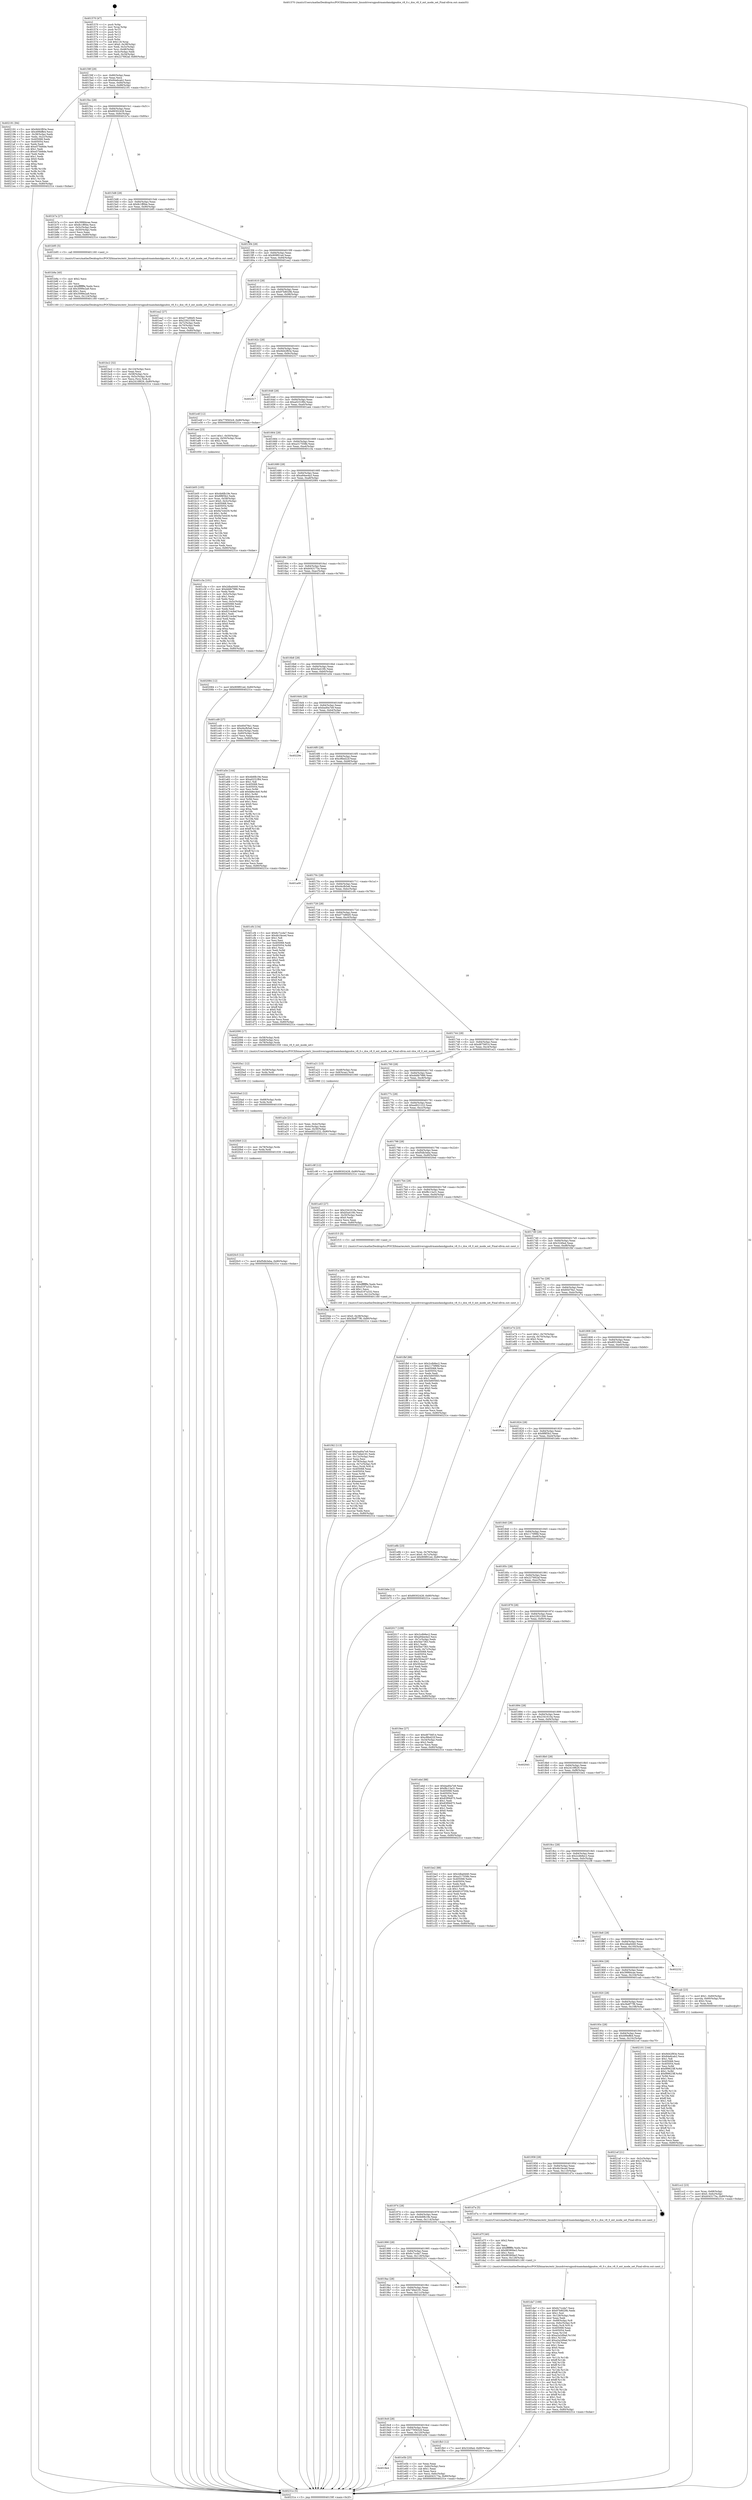 digraph "0x401570" {
  label = "0x401570 (/mnt/c/Users/mathe/Desktop/tcc/POCII/binaries/extr_linuxdriversgpudrmamdamdgpudce_v8_0.c_dce_v8_0_ext_mode_set_Final-ollvm.out::main(0))"
  labelloc = "t"
  node[shape=record]

  Entry [label="",width=0.3,height=0.3,shape=circle,fillcolor=black,style=filled]
  "0x40159f" [label="{
     0x40159f [29]\l
     | [instrs]\l
     &nbsp;&nbsp;0x40159f \<+3\>: mov -0x80(%rbp),%eax\l
     &nbsp;&nbsp;0x4015a2 \<+2\>: mov %eax,%ecx\l
     &nbsp;&nbsp;0x4015a4 \<+6\>: sub $0x84a6cab2,%ecx\l
     &nbsp;&nbsp;0x4015aa \<+6\>: mov %eax,-0x84(%rbp)\l
     &nbsp;&nbsp;0x4015b0 \<+6\>: mov %ecx,-0x88(%rbp)\l
     &nbsp;&nbsp;0x4015b6 \<+6\>: je 0000000000402191 \<main+0xc21\>\l
  }"]
  "0x402191" [label="{
     0x402191 [94]\l
     | [instrs]\l
     &nbsp;&nbsp;0x402191 \<+5\>: mov $0x9d42f83e,%eax\l
     &nbsp;&nbsp;0x402196 \<+5\>: mov $0x499effe4,%ecx\l
     &nbsp;&nbsp;0x40219b \<+3\>: mov -0x38(%rbp),%edx\l
     &nbsp;&nbsp;0x40219e \<+3\>: mov %edx,-0x2c(%rbp)\l
     &nbsp;&nbsp;0x4021a1 \<+7\>: mov 0x405068,%edx\l
     &nbsp;&nbsp;0x4021a8 \<+7\>: mov 0x405054,%esi\l
     &nbsp;&nbsp;0x4021af \<+2\>: mov %edx,%edi\l
     &nbsp;&nbsp;0x4021b1 \<+6\>: add $0xe57bb6de,%edi\l
     &nbsp;&nbsp;0x4021b7 \<+3\>: sub $0x1,%edi\l
     &nbsp;&nbsp;0x4021ba \<+6\>: sub $0xe57bb6de,%edi\l
     &nbsp;&nbsp;0x4021c0 \<+3\>: imul %edi,%edx\l
     &nbsp;&nbsp;0x4021c3 \<+3\>: and $0x1,%edx\l
     &nbsp;&nbsp;0x4021c6 \<+3\>: cmp $0x0,%edx\l
     &nbsp;&nbsp;0x4021c9 \<+4\>: sete %r8b\l
     &nbsp;&nbsp;0x4021cd \<+3\>: cmp $0xa,%esi\l
     &nbsp;&nbsp;0x4021d0 \<+4\>: setl %r9b\l
     &nbsp;&nbsp;0x4021d4 \<+3\>: mov %r8b,%r10b\l
     &nbsp;&nbsp;0x4021d7 \<+3\>: and %r9b,%r10b\l
     &nbsp;&nbsp;0x4021da \<+3\>: xor %r9b,%r8b\l
     &nbsp;&nbsp;0x4021dd \<+3\>: or %r8b,%r10b\l
     &nbsp;&nbsp;0x4021e0 \<+4\>: test $0x1,%r10b\l
     &nbsp;&nbsp;0x4021e4 \<+3\>: cmovne %ecx,%eax\l
     &nbsp;&nbsp;0x4021e7 \<+3\>: mov %eax,-0x80(%rbp)\l
     &nbsp;&nbsp;0x4021ea \<+5\>: jmp 000000000040231e \<main+0xdae\>\l
  }"]
  "0x4015bc" [label="{
     0x4015bc [28]\l
     | [instrs]\l
     &nbsp;&nbsp;0x4015bc \<+5\>: jmp 00000000004015c1 \<main+0x51\>\l
     &nbsp;&nbsp;0x4015c1 \<+6\>: mov -0x84(%rbp),%eax\l
     &nbsp;&nbsp;0x4015c7 \<+5\>: sub $0x89302428,%eax\l
     &nbsp;&nbsp;0x4015cc \<+6\>: mov %eax,-0x8c(%rbp)\l
     &nbsp;&nbsp;0x4015d2 \<+6\>: je 0000000000401b7a \<main+0x60a\>\l
  }"]
  Exit [label="",width=0.3,height=0.3,shape=circle,fillcolor=black,style=filled,peripheries=2]
  "0x401b7a" [label="{
     0x401b7a [27]\l
     | [instrs]\l
     &nbsp;&nbsp;0x401b7a \<+5\>: mov $0x39984cae,%eax\l
     &nbsp;&nbsp;0x401b7f \<+5\>: mov $0x8c1ff0be,%ecx\l
     &nbsp;&nbsp;0x401b84 \<+3\>: mov -0x5c(%rbp),%edx\l
     &nbsp;&nbsp;0x401b87 \<+3\>: cmp -0x50(%rbp),%edx\l
     &nbsp;&nbsp;0x401b8a \<+3\>: cmovl %ecx,%eax\l
     &nbsp;&nbsp;0x401b8d \<+3\>: mov %eax,-0x80(%rbp)\l
     &nbsp;&nbsp;0x401b90 \<+5\>: jmp 000000000040231e \<main+0xdae\>\l
  }"]
  "0x4015d8" [label="{
     0x4015d8 [28]\l
     | [instrs]\l
     &nbsp;&nbsp;0x4015d8 \<+5\>: jmp 00000000004015dd \<main+0x6d\>\l
     &nbsp;&nbsp;0x4015dd \<+6\>: mov -0x84(%rbp),%eax\l
     &nbsp;&nbsp;0x4015e3 \<+5\>: sub $0x8c1ff0be,%eax\l
     &nbsp;&nbsp;0x4015e8 \<+6\>: mov %eax,-0x90(%rbp)\l
     &nbsp;&nbsp;0x4015ee \<+6\>: je 0000000000401b95 \<main+0x625\>\l
  }"]
  "0x4020c5" [label="{
     0x4020c5 [12]\l
     | [instrs]\l
     &nbsp;&nbsp;0x4020c5 \<+7\>: movl $0xf5db3eba,-0x80(%rbp)\l
     &nbsp;&nbsp;0x4020cc \<+5\>: jmp 000000000040231e \<main+0xdae\>\l
  }"]
  "0x401b95" [label="{
     0x401b95 [5]\l
     | [instrs]\l
     &nbsp;&nbsp;0x401b95 \<+5\>: call 0000000000401160 \<next_i\>\l
     | [calls]\l
     &nbsp;&nbsp;0x401160 \{1\} (/mnt/c/Users/mathe/Desktop/tcc/POCII/binaries/extr_linuxdriversgpudrmamdamdgpudce_v8_0.c_dce_v8_0_ext_mode_set_Final-ollvm.out::next_i)\l
  }"]
  "0x4015f4" [label="{
     0x4015f4 [28]\l
     | [instrs]\l
     &nbsp;&nbsp;0x4015f4 \<+5\>: jmp 00000000004015f9 \<main+0x89\>\l
     &nbsp;&nbsp;0x4015f9 \<+6\>: mov -0x84(%rbp),%eax\l
     &nbsp;&nbsp;0x4015ff \<+5\>: sub $0x909f01ed,%eax\l
     &nbsp;&nbsp;0x401604 \<+6\>: mov %eax,-0x94(%rbp)\l
     &nbsp;&nbsp;0x40160a \<+6\>: je 0000000000401ea2 \<main+0x932\>\l
  }"]
  "0x4020b9" [label="{
     0x4020b9 [12]\l
     | [instrs]\l
     &nbsp;&nbsp;0x4020b9 \<+4\>: mov -0x78(%rbp),%rdx\l
     &nbsp;&nbsp;0x4020bd \<+3\>: mov %rdx,%rdi\l
     &nbsp;&nbsp;0x4020c0 \<+5\>: call 0000000000401030 \<free@plt\>\l
     | [calls]\l
     &nbsp;&nbsp;0x401030 \{1\} (unknown)\l
  }"]
  "0x401ea2" [label="{
     0x401ea2 [27]\l
     | [instrs]\l
     &nbsp;&nbsp;0x401ea2 \<+5\>: mov $0xd77e86d5,%eax\l
     &nbsp;&nbsp;0x401ea7 \<+5\>: mov $0x22921506,%ecx\l
     &nbsp;&nbsp;0x401eac \<+3\>: mov -0x7c(%rbp),%edx\l
     &nbsp;&nbsp;0x401eaf \<+3\>: cmp -0x70(%rbp),%edx\l
     &nbsp;&nbsp;0x401eb2 \<+3\>: cmovl %ecx,%eax\l
     &nbsp;&nbsp;0x401eb5 \<+3\>: mov %eax,-0x80(%rbp)\l
     &nbsp;&nbsp;0x401eb8 \<+5\>: jmp 000000000040231e \<main+0xdae\>\l
  }"]
  "0x401610" [label="{
     0x401610 [28]\l
     | [instrs]\l
     &nbsp;&nbsp;0x401610 \<+5\>: jmp 0000000000401615 \<main+0xa5\>\l
     &nbsp;&nbsp;0x401615 \<+6\>: mov -0x84(%rbp),%eax\l
     &nbsp;&nbsp;0x40161b \<+5\>: sub $0x97b8029b,%eax\l
     &nbsp;&nbsp;0x401620 \<+6\>: mov %eax,-0x98(%rbp)\l
     &nbsp;&nbsp;0x401626 \<+6\>: je 0000000000401e4f \<main+0x8df\>\l
  }"]
  "0x4020ad" [label="{
     0x4020ad [12]\l
     | [instrs]\l
     &nbsp;&nbsp;0x4020ad \<+4\>: mov -0x68(%rbp),%rdx\l
     &nbsp;&nbsp;0x4020b1 \<+3\>: mov %rdx,%rdi\l
     &nbsp;&nbsp;0x4020b4 \<+5\>: call 0000000000401030 \<free@plt\>\l
     | [calls]\l
     &nbsp;&nbsp;0x401030 \{1\} (unknown)\l
  }"]
  "0x401e4f" [label="{
     0x401e4f [12]\l
     | [instrs]\l
     &nbsp;&nbsp;0x401e4f \<+7\>: movl $0x779563c9,-0x80(%rbp)\l
     &nbsp;&nbsp;0x401e56 \<+5\>: jmp 000000000040231e \<main+0xdae\>\l
  }"]
  "0x40162c" [label="{
     0x40162c [28]\l
     | [instrs]\l
     &nbsp;&nbsp;0x40162c \<+5\>: jmp 0000000000401631 \<main+0xc1\>\l
     &nbsp;&nbsp;0x401631 \<+6\>: mov -0x84(%rbp),%eax\l
     &nbsp;&nbsp;0x401637 \<+5\>: sub $0x9d42f83e,%eax\l
     &nbsp;&nbsp;0x40163c \<+6\>: mov %eax,-0x9c(%rbp)\l
     &nbsp;&nbsp;0x401642 \<+6\>: je 0000000000402317 \<main+0xda7\>\l
  }"]
  "0x4020a1" [label="{
     0x4020a1 [12]\l
     | [instrs]\l
     &nbsp;&nbsp;0x4020a1 \<+4\>: mov -0x58(%rbp),%rdx\l
     &nbsp;&nbsp;0x4020a5 \<+3\>: mov %rdx,%rdi\l
     &nbsp;&nbsp;0x4020a8 \<+5\>: call 0000000000401030 \<free@plt\>\l
     | [calls]\l
     &nbsp;&nbsp;0x401030 \{1\} (unknown)\l
  }"]
  "0x402317" [label="{
     0x402317\l
  }", style=dashed]
  "0x401648" [label="{
     0x401648 [28]\l
     | [instrs]\l
     &nbsp;&nbsp;0x401648 \<+5\>: jmp 000000000040164d \<main+0xdd\>\l
     &nbsp;&nbsp;0x40164d \<+6\>: mov -0x84(%rbp),%eax\l
     &nbsp;&nbsp;0x401653 \<+5\>: sub $0xa0231f84,%eax\l
     &nbsp;&nbsp;0x401658 \<+6\>: mov %eax,-0xa0(%rbp)\l
     &nbsp;&nbsp;0x40165e \<+6\>: je 0000000000401aee \<main+0x57e\>\l
  }"]
  "0x401f42" [label="{
     0x401f42 [113]\l
     | [instrs]\l
     &nbsp;&nbsp;0x401f42 \<+5\>: mov $0xbad0a7e9,%ecx\l
     &nbsp;&nbsp;0x401f47 \<+5\>: mov $0x74fed191,%edx\l
     &nbsp;&nbsp;0x401f4c \<+6\>: mov -0x12c(%rbp),%esi\l
     &nbsp;&nbsp;0x401f52 \<+3\>: imul %eax,%esi\l
     &nbsp;&nbsp;0x401f55 \<+4\>: mov -0x78(%rbp),%rdi\l
     &nbsp;&nbsp;0x401f59 \<+4\>: movslq -0x7c(%rbp),%r8\l
     &nbsp;&nbsp;0x401f5d \<+4\>: mov %esi,(%rdi,%r8,4)\l
     &nbsp;&nbsp;0x401f61 \<+7\>: mov 0x405068,%eax\l
     &nbsp;&nbsp;0x401f68 \<+7\>: mov 0x405054,%esi\l
     &nbsp;&nbsp;0x401f6f \<+3\>: mov %eax,%r9d\l
     &nbsp;&nbsp;0x401f72 \<+7\>: add $0xeeeec037,%r9d\l
     &nbsp;&nbsp;0x401f79 \<+4\>: sub $0x1,%r9d\l
     &nbsp;&nbsp;0x401f7d \<+7\>: sub $0xeeeec037,%r9d\l
     &nbsp;&nbsp;0x401f84 \<+4\>: imul %r9d,%eax\l
     &nbsp;&nbsp;0x401f88 \<+3\>: and $0x1,%eax\l
     &nbsp;&nbsp;0x401f8b \<+3\>: cmp $0x0,%eax\l
     &nbsp;&nbsp;0x401f8e \<+4\>: sete %r10b\l
     &nbsp;&nbsp;0x401f92 \<+3\>: cmp $0xa,%esi\l
     &nbsp;&nbsp;0x401f95 \<+4\>: setl %r11b\l
     &nbsp;&nbsp;0x401f99 \<+3\>: mov %r10b,%bl\l
     &nbsp;&nbsp;0x401f9c \<+3\>: and %r11b,%bl\l
     &nbsp;&nbsp;0x401f9f \<+3\>: xor %r11b,%r10b\l
     &nbsp;&nbsp;0x401fa2 \<+3\>: or %r10b,%bl\l
     &nbsp;&nbsp;0x401fa5 \<+3\>: test $0x1,%bl\l
     &nbsp;&nbsp;0x401fa8 \<+3\>: cmovne %edx,%ecx\l
     &nbsp;&nbsp;0x401fab \<+3\>: mov %ecx,-0x80(%rbp)\l
     &nbsp;&nbsp;0x401fae \<+5\>: jmp 000000000040231e \<main+0xdae\>\l
  }"]
  "0x401aee" [label="{
     0x401aee [23]\l
     | [instrs]\l
     &nbsp;&nbsp;0x401aee \<+7\>: movl $0x1,-0x50(%rbp)\l
     &nbsp;&nbsp;0x401af5 \<+4\>: movslq -0x50(%rbp),%rax\l
     &nbsp;&nbsp;0x401af9 \<+4\>: shl $0x2,%rax\l
     &nbsp;&nbsp;0x401afd \<+3\>: mov %rax,%rdi\l
     &nbsp;&nbsp;0x401b00 \<+5\>: call 0000000000401050 \<malloc@plt\>\l
     | [calls]\l
     &nbsp;&nbsp;0x401050 \{1\} (unknown)\l
  }"]
  "0x401664" [label="{
     0x401664 [28]\l
     | [instrs]\l
     &nbsp;&nbsp;0x401664 \<+5\>: jmp 0000000000401669 \<main+0xf9\>\l
     &nbsp;&nbsp;0x401669 \<+6\>: mov -0x84(%rbp),%eax\l
     &nbsp;&nbsp;0x40166f \<+5\>: sub $0xa317558b,%eax\l
     &nbsp;&nbsp;0x401674 \<+6\>: mov %eax,-0xa4(%rbp)\l
     &nbsp;&nbsp;0x40167a \<+6\>: je 0000000000401c3a \<main+0x6ca\>\l
  }"]
  "0x401f1a" [label="{
     0x401f1a [40]\l
     | [instrs]\l
     &nbsp;&nbsp;0x401f1a \<+5\>: mov $0x2,%ecx\l
     &nbsp;&nbsp;0x401f1f \<+1\>: cltd\l
     &nbsp;&nbsp;0x401f20 \<+2\>: idiv %ecx\l
     &nbsp;&nbsp;0x401f22 \<+6\>: imul $0xfffffffe,%edx,%ecx\l
     &nbsp;&nbsp;0x401f28 \<+6\>: sub $0xd197a332,%ecx\l
     &nbsp;&nbsp;0x401f2e \<+3\>: add $0x1,%ecx\l
     &nbsp;&nbsp;0x401f31 \<+6\>: add $0xd197a332,%ecx\l
     &nbsp;&nbsp;0x401f37 \<+6\>: mov %ecx,-0x12c(%rbp)\l
     &nbsp;&nbsp;0x401f3d \<+5\>: call 0000000000401160 \<next_i\>\l
     | [calls]\l
     &nbsp;&nbsp;0x401160 \{1\} (/mnt/c/Users/mathe/Desktop/tcc/POCII/binaries/extr_linuxdriversgpudrmamdamdgpudce_v8_0.c_dce_v8_0_ext_mode_set_Final-ollvm.out::next_i)\l
  }"]
  "0x401c3a" [label="{
     0x401c3a [101]\l
     | [instrs]\l
     &nbsp;&nbsp;0x401c3a \<+5\>: mov $0x2dba0d40,%eax\l
     &nbsp;&nbsp;0x401c3f \<+5\>: mov $0xdddb7986,%ecx\l
     &nbsp;&nbsp;0x401c44 \<+2\>: xor %edx,%edx\l
     &nbsp;&nbsp;0x401c46 \<+3\>: mov -0x5c(%rbp),%esi\l
     &nbsp;&nbsp;0x401c49 \<+3\>: sub $0x1,%edx\l
     &nbsp;&nbsp;0x401c4c \<+2\>: sub %edx,%esi\l
     &nbsp;&nbsp;0x401c4e \<+3\>: mov %esi,-0x5c(%rbp)\l
     &nbsp;&nbsp;0x401c51 \<+7\>: mov 0x405068,%edx\l
     &nbsp;&nbsp;0x401c58 \<+7\>: mov 0x405054,%esi\l
     &nbsp;&nbsp;0x401c5f \<+2\>: mov %edx,%edi\l
     &nbsp;&nbsp;0x401c61 \<+6\>: sub $0x8214c6ef,%edi\l
     &nbsp;&nbsp;0x401c67 \<+3\>: sub $0x1,%edi\l
     &nbsp;&nbsp;0x401c6a \<+6\>: add $0x8214c6ef,%edi\l
     &nbsp;&nbsp;0x401c70 \<+3\>: imul %edi,%edx\l
     &nbsp;&nbsp;0x401c73 \<+3\>: and $0x1,%edx\l
     &nbsp;&nbsp;0x401c76 \<+3\>: cmp $0x0,%edx\l
     &nbsp;&nbsp;0x401c79 \<+4\>: sete %r8b\l
     &nbsp;&nbsp;0x401c7d \<+3\>: cmp $0xa,%esi\l
     &nbsp;&nbsp;0x401c80 \<+4\>: setl %r9b\l
     &nbsp;&nbsp;0x401c84 \<+3\>: mov %r8b,%r10b\l
     &nbsp;&nbsp;0x401c87 \<+3\>: and %r9b,%r10b\l
     &nbsp;&nbsp;0x401c8a \<+3\>: xor %r9b,%r8b\l
     &nbsp;&nbsp;0x401c8d \<+3\>: or %r8b,%r10b\l
     &nbsp;&nbsp;0x401c90 \<+4\>: test $0x1,%r10b\l
     &nbsp;&nbsp;0x401c94 \<+3\>: cmovne %ecx,%eax\l
     &nbsp;&nbsp;0x401c97 \<+3\>: mov %eax,-0x80(%rbp)\l
     &nbsp;&nbsp;0x401c9a \<+5\>: jmp 000000000040231e \<main+0xdae\>\l
  }"]
  "0x401680" [label="{
     0x401680 [28]\l
     | [instrs]\l
     &nbsp;&nbsp;0x401680 \<+5\>: jmp 0000000000401685 \<main+0x115\>\l
     &nbsp;&nbsp;0x401685 \<+6\>: mov -0x84(%rbp),%eax\l
     &nbsp;&nbsp;0x40168b \<+5\>: sub $0xa94ee4a3,%eax\l
     &nbsp;&nbsp;0x401690 \<+6\>: mov %eax,-0xa8(%rbp)\l
     &nbsp;&nbsp;0x401696 \<+6\>: je 0000000000402084 \<main+0xb14\>\l
  }"]
  "0x401e8b" [label="{
     0x401e8b [23]\l
     | [instrs]\l
     &nbsp;&nbsp;0x401e8b \<+4\>: mov %rax,-0x78(%rbp)\l
     &nbsp;&nbsp;0x401e8f \<+7\>: movl $0x0,-0x7c(%rbp)\l
     &nbsp;&nbsp;0x401e96 \<+7\>: movl $0x909f01ed,-0x80(%rbp)\l
     &nbsp;&nbsp;0x401e9d \<+5\>: jmp 000000000040231e \<main+0xdae\>\l
  }"]
  "0x402084" [label="{
     0x402084 [12]\l
     | [instrs]\l
     &nbsp;&nbsp;0x402084 \<+7\>: movl $0x909f01ed,-0x80(%rbp)\l
     &nbsp;&nbsp;0x40208b \<+5\>: jmp 000000000040231e \<main+0xdae\>\l
  }"]
  "0x40169c" [label="{
     0x40169c [28]\l
     | [instrs]\l
     &nbsp;&nbsp;0x40169c \<+5\>: jmp 00000000004016a1 \<main+0x131\>\l
     &nbsp;&nbsp;0x4016a1 \<+6\>: mov -0x84(%rbp),%eax\l
     &nbsp;&nbsp;0x4016a7 \<+5\>: sub $0xb043173a,%eax\l
     &nbsp;&nbsp;0x4016ac \<+6\>: mov %eax,-0xac(%rbp)\l
     &nbsp;&nbsp;0x4016b2 \<+6\>: je 0000000000401cd9 \<main+0x769\>\l
  }"]
  "0x4019e4" [label="{
     0x4019e4\l
  }", style=dashed]
  "0x401cd9" [label="{
     0x401cd9 [27]\l
     | [instrs]\l
     &nbsp;&nbsp;0x401cd9 \<+5\>: mov $0x60d79a1,%eax\l
     &nbsp;&nbsp;0x401cde \<+5\>: mov $0xd4cfb5a6,%ecx\l
     &nbsp;&nbsp;0x401ce3 \<+3\>: mov -0x6c(%rbp),%edx\l
     &nbsp;&nbsp;0x401ce6 \<+3\>: cmp -0x60(%rbp),%edx\l
     &nbsp;&nbsp;0x401ce9 \<+3\>: cmovl %ecx,%eax\l
     &nbsp;&nbsp;0x401cec \<+3\>: mov %eax,-0x80(%rbp)\l
     &nbsp;&nbsp;0x401cef \<+5\>: jmp 000000000040231e \<main+0xdae\>\l
  }"]
  "0x4016b8" [label="{
     0x4016b8 [28]\l
     | [instrs]\l
     &nbsp;&nbsp;0x4016b8 \<+5\>: jmp 00000000004016bd \<main+0x14d\>\l
     &nbsp;&nbsp;0x4016bd \<+6\>: mov -0x84(%rbp),%eax\l
     &nbsp;&nbsp;0x4016c3 \<+5\>: sub $0xb5a410fc,%eax\l
     &nbsp;&nbsp;0x4016c8 \<+6\>: mov %eax,-0xb0(%rbp)\l
     &nbsp;&nbsp;0x4016ce \<+6\>: je 0000000000401a5e \<main+0x4ee\>\l
  }"]
  "0x401e5b" [label="{
     0x401e5b [25]\l
     | [instrs]\l
     &nbsp;&nbsp;0x401e5b \<+2\>: xor %eax,%eax\l
     &nbsp;&nbsp;0x401e5d \<+3\>: mov -0x6c(%rbp),%ecx\l
     &nbsp;&nbsp;0x401e60 \<+3\>: sub $0x1,%eax\l
     &nbsp;&nbsp;0x401e63 \<+2\>: sub %eax,%ecx\l
     &nbsp;&nbsp;0x401e65 \<+3\>: mov %ecx,-0x6c(%rbp)\l
     &nbsp;&nbsp;0x401e68 \<+7\>: movl $0xb043173a,-0x80(%rbp)\l
     &nbsp;&nbsp;0x401e6f \<+5\>: jmp 000000000040231e \<main+0xdae\>\l
  }"]
  "0x401a5e" [label="{
     0x401a5e [144]\l
     | [instrs]\l
     &nbsp;&nbsp;0x401a5e \<+5\>: mov $0x4b6fb19e,%eax\l
     &nbsp;&nbsp;0x401a63 \<+5\>: mov $0xa0231f84,%ecx\l
     &nbsp;&nbsp;0x401a68 \<+2\>: mov $0x1,%dl\l
     &nbsp;&nbsp;0x401a6a \<+7\>: mov 0x405068,%esi\l
     &nbsp;&nbsp;0x401a71 \<+7\>: mov 0x405054,%edi\l
     &nbsp;&nbsp;0x401a78 \<+3\>: mov %esi,%r8d\l
     &nbsp;&nbsp;0x401a7b \<+7\>: add $0xfa8ec4e0,%r8d\l
     &nbsp;&nbsp;0x401a82 \<+4\>: sub $0x1,%r8d\l
     &nbsp;&nbsp;0x401a86 \<+7\>: sub $0xfa8ec4e0,%r8d\l
     &nbsp;&nbsp;0x401a8d \<+4\>: imul %r8d,%esi\l
     &nbsp;&nbsp;0x401a91 \<+3\>: and $0x1,%esi\l
     &nbsp;&nbsp;0x401a94 \<+3\>: cmp $0x0,%esi\l
     &nbsp;&nbsp;0x401a97 \<+4\>: sete %r9b\l
     &nbsp;&nbsp;0x401a9b \<+3\>: cmp $0xa,%edi\l
     &nbsp;&nbsp;0x401a9e \<+4\>: setl %r10b\l
     &nbsp;&nbsp;0x401aa2 \<+3\>: mov %r9b,%r11b\l
     &nbsp;&nbsp;0x401aa5 \<+4\>: xor $0xff,%r11b\l
     &nbsp;&nbsp;0x401aa9 \<+3\>: mov %r10b,%bl\l
     &nbsp;&nbsp;0x401aac \<+3\>: xor $0xff,%bl\l
     &nbsp;&nbsp;0x401aaf \<+3\>: xor $0x1,%dl\l
     &nbsp;&nbsp;0x401ab2 \<+3\>: mov %r11b,%r14b\l
     &nbsp;&nbsp;0x401ab5 \<+4\>: and $0xff,%r14b\l
     &nbsp;&nbsp;0x401ab9 \<+3\>: and %dl,%r9b\l
     &nbsp;&nbsp;0x401abc \<+3\>: mov %bl,%r15b\l
     &nbsp;&nbsp;0x401abf \<+4\>: and $0xff,%r15b\l
     &nbsp;&nbsp;0x401ac3 \<+3\>: and %dl,%r10b\l
     &nbsp;&nbsp;0x401ac6 \<+3\>: or %r9b,%r14b\l
     &nbsp;&nbsp;0x401ac9 \<+3\>: or %r10b,%r15b\l
     &nbsp;&nbsp;0x401acc \<+3\>: xor %r15b,%r14b\l
     &nbsp;&nbsp;0x401acf \<+3\>: or %bl,%r11b\l
     &nbsp;&nbsp;0x401ad2 \<+4\>: xor $0xff,%r11b\l
     &nbsp;&nbsp;0x401ad6 \<+3\>: or $0x1,%dl\l
     &nbsp;&nbsp;0x401ad9 \<+3\>: and %dl,%r11b\l
     &nbsp;&nbsp;0x401adc \<+3\>: or %r11b,%r14b\l
     &nbsp;&nbsp;0x401adf \<+4\>: test $0x1,%r14b\l
     &nbsp;&nbsp;0x401ae3 \<+3\>: cmovne %ecx,%eax\l
     &nbsp;&nbsp;0x401ae6 \<+3\>: mov %eax,-0x80(%rbp)\l
     &nbsp;&nbsp;0x401ae9 \<+5\>: jmp 000000000040231e \<main+0xdae\>\l
  }"]
  "0x4016d4" [label="{
     0x4016d4 [28]\l
     | [instrs]\l
     &nbsp;&nbsp;0x4016d4 \<+5\>: jmp 00000000004016d9 \<main+0x169\>\l
     &nbsp;&nbsp;0x4016d9 \<+6\>: mov -0x84(%rbp),%eax\l
     &nbsp;&nbsp;0x4016df \<+5\>: sub $0xbad0a7e9,%eax\l
     &nbsp;&nbsp;0x4016e4 \<+6\>: mov %eax,-0xb4(%rbp)\l
     &nbsp;&nbsp;0x4016ea \<+6\>: je 000000000040229e \<main+0xd2e\>\l
  }"]
  "0x4019c8" [label="{
     0x4019c8 [28]\l
     | [instrs]\l
     &nbsp;&nbsp;0x4019c8 \<+5\>: jmp 00000000004019cd \<main+0x45d\>\l
     &nbsp;&nbsp;0x4019cd \<+6\>: mov -0x84(%rbp),%eax\l
     &nbsp;&nbsp;0x4019d3 \<+5\>: sub $0x779563c9,%eax\l
     &nbsp;&nbsp;0x4019d8 \<+6\>: mov %eax,-0x120(%rbp)\l
     &nbsp;&nbsp;0x4019de \<+6\>: je 0000000000401e5b \<main+0x8eb\>\l
  }"]
  "0x40229e" [label="{
     0x40229e\l
  }", style=dashed]
  "0x4016f0" [label="{
     0x4016f0 [28]\l
     | [instrs]\l
     &nbsp;&nbsp;0x4016f0 \<+5\>: jmp 00000000004016f5 \<main+0x185\>\l
     &nbsp;&nbsp;0x4016f5 \<+6\>: mov -0x84(%rbp),%eax\l
     &nbsp;&nbsp;0x4016fb \<+5\>: sub $0xcf6bd22f,%eax\l
     &nbsp;&nbsp;0x401700 \<+6\>: mov %eax,-0xb8(%rbp)\l
     &nbsp;&nbsp;0x401706 \<+6\>: je 0000000000401a09 \<main+0x499\>\l
  }"]
  "0x401fb3" [label="{
     0x401fb3 [12]\l
     | [instrs]\l
     &nbsp;&nbsp;0x401fb3 \<+7\>: movl $0x3249a4,-0x80(%rbp)\l
     &nbsp;&nbsp;0x401fba \<+5\>: jmp 000000000040231e \<main+0xdae\>\l
  }"]
  "0x401a09" [label="{
     0x401a09\l
  }", style=dashed]
  "0x40170c" [label="{
     0x40170c [28]\l
     | [instrs]\l
     &nbsp;&nbsp;0x40170c \<+5\>: jmp 0000000000401711 \<main+0x1a1\>\l
     &nbsp;&nbsp;0x401711 \<+6\>: mov -0x84(%rbp),%eax\l
     &nbsp;&nbsp;0x401717 \<+5\>: sub $0xd4cfb5a6,%eax\l
     &nbsp;&nbsp;0x40171c \<+6\>: mov %eax,-0xbc(%rbp)\l
     &nbsp;&nbsp;0x401722 \<+6\>: je 0000000000401cf4 \<main+0x784\>\l
  }"]
  "0x4019ac" [label="{
     0x4019ac [28]\l
     | [instrs]\l
     &nbsp;&nbsp;0x4019ac \<+5\>: jmp 00000000004019b1 \<main+0x441\>\l
     &nbsp;&nbsp;0x4019b1 \<+6\>: mov -0x84(%rbp),%eax\l
     &nbsp;&nbsp;0x4019b7 \<+5\>: sub $0x74fed191,%eax\l
     &nbsp;&nbsp;0x4019bc \<+6\>: mov %eax,-0x11c(%rbp)\l
     &nbsp;&nbsp;0x4019c2 \<+6\>: je 0000000000401fb3 \<main+0xa43\>\l
  }"]
  "0x401cf4" [label="{
     0x401cf4 [134]\l
     | [instrs]\l
     &nbsp;&nbsp;0x401cf4 \<+5\>: mov $0x6c7ccda7,%eax\l
     &nbsp;&nbsp;0x401cf9 \<+5\>: mov $0x4b1feced,%ecx\l
     &nbsp;&nbsp;0x401cfe \<+2\>: mov $0x1,%dl\l
     &nbsp;&nbsp;0x401d00 \<+2\>: xor %esi,%esi\l
     &nbsp;&nbsp;0x401d02 \<+7\>: mov 0x405068,%edi\l
     &nbsp;&nbsp;0x401d09 \<+8\>: mov 0x405054,%r8d\l
     &nbsp;&nbsp;0x401d11 \<+3\>: sub $0x1,%esi\l
     &nbsp;&nbsp;0x401d14 \<+3\>: mov %edi,%r9d\l
     &nbsp;&nbsp;0x401d17 \<+3\>: add %esi,%r9d\l
     &nbsp;&nbsp;0x401d1a \<+4\>: imul %r9d,%edi\l
     &nbsp;&nbsp;0x401d1e \<+3\>: and $0x1,%edi\l
     &nbsp;&nbsp;0x401d21 \<+3\>: cmp $0x0,%edi\l
     &nbsp;&nbsp;0x401d24 \<+4\>: sete %r10b\l
     &nbsp;&nbsp;0x401d28 \<+4\>: cmp $0xa,%r8d\l
     &nbsp;&nbsp;0x401d2c \<+4\>: setl %r11b\l
     &nbsp;&nbsp;0x401d30 \<+3\>: mov %r10b,%bl\l
     &nbsp;&nbsp;0x401d33 \<+3\>: xor $0xff,%bl\l
     &nbsp;&nbsp;0x401d36 \<+3\>: mov %r11b,%r14b\l
     &nbsp;&nbsp;0x401d39 \<+4\>: xor $0xff,%r14b\l
     &nbsp;&nbsp;0x401d3d \<+3\>: xor $0x0,%dl\l
     &nbsp;&nbsp;0x401d40 \<+3\>: mov %bl,%r15b\l
     &nbsp;&nbsp;0x401d43 \<+4\>: and $0x0,%r15b\l
     &nbsp;&nbsp;0x401d47 \<+3\>: and %dl,%r10b\l
     &nbsp;&nbsp;0x401d4a \<+3\>: mov %r14b,%r12b\l
     &nbsp;&nbsp;0x401d4d \<+4\>: and $0x0,%r12b\l
     &nbsp;&nbsp;0x401d51 \<+3\>: and %dl,%r11b\l
     &nbsp;&nbsp;0x401d54 \<+3\>: or %r10b,%r15b\l
     &nbsp;&nbsp;0x401d57 \<+3\>: or %r11b,%r12b\l
     &nbsp;&nbsp;0x401d5a \<+3\>: xor %r12b,%r15b\l
     &nbsp;&nbsp;0x401d5d \<+3\>: or %r14b,%bl\l
     &nbsp;&nbsp;0x401d60 \<+3\>: xor $0xff,%bl\l
     &nbsp;&nbsp;0x401d63 \<+3\>: or $0x0,%dl\l
     &nbsp;&nbsp;0x401d66 \<+2\>: and %dl,%bl\l
     &nbsp;&nbsp;0x401d68 \<+3\>: or %bl,%r15b\l
     &nbsp;&nbsp;0x401d6b \<+4\>: test $0x1,%r15b\l
     &nbsp;&nbsp;0x401d6f \<+3\>: cmovne %ecx,%eax\l
     &nbsp;&nbsp;0x401d72 \<+3\>: mov %eax,-0x80(%rbp)\l
     &nbsp;&nbsp;0x401d75 \<+5\>: jmp 000000000040231e \<main+0xdae\>\l
  }"]
  "0x401728" [label="{
     0x401728 [28]\l
     | [instrs]\l
     &nbsp;&nbsp;0x401728 \<+5\>: jmp 000000000040172d \<main+0x1bd\>\l
     &nbsp;&nbsp;0x40172d \<+6\>: mov -0x84(%rbp),%eax\l
     &nbsp;&nbsp;0x401733 \<+5\>: sub $0xd77e86d5,%eax\l
     &nbsp;&nbsp;0x401738 \<+6\>: mov %eax,-0xc0(%rbp)\l
     &nbsp;&nbsp;0x40173e \<+6\>: je 0000000000402090 \<main+0xb20\>\l
  }"]
  "0x402251" [label="{
     0x402251\l
  }", style=dashed]
  "0x402090" [label="{
     0x402090 [17]\l
     | [instrs]\l
     &nbsp;&nbsp;0x402090 \<+4\>: mov -0x58(%rbp),%rdi\l
     &nbsp;&nbsp;0x402094 \<+4\>: mov -0x68(%rbp),%rsi\l
     &nbsp;&nbsp;0x402098 \<+4\>: mov -0x78(%rbp),%rdx\l
     &nbsp;&nbsp;0x40209c \<+5\>: call 0000000000401550 \<dce_v8_0_ext_mode_set\>\l
     | [calls]\l
     &nbsp;&nbsp;0x401550 \{1\} (/mnt/c/Users/mathe/Desktop/tcc/POCII/binaries/extr_linuxdriversgpudrmamdamdgpudce_v8_0.c_dce_v8_0_ext_mode_set_Final-ollvm.out::dce_v8_0_ext_mode_set)\l
  }"]
  "0x401744" [label="{
     0x401744 [28]\l
     | [instrs]\l
     &nbsp;&nbsp;0x401744 \<+5\>: jmp 0000000000401749 \<main+0x1d9\>\l
     &nbsp;&nbsp;0x401749 \<+6\>: mov -0x84(%rbp),%eax\l
     &nbsp;&nbsp;0x40174f \<+5\>: sub $0xd8756f14,%eax\l
     &nbsp;&nbsp;0x401754 \<+6\>: mov %eax,-0xc4(%rbp)\l
     &nbsp;&nbsp;0x40175a \<+6\>: je 0000000000401a21 \<main+0x4b1\>\l
  }"]
  "0x401990" [label="{
     0x401990 [28]\l
     | [instrs]\l
     &nbsp;&nbsp;0x401990 \<+5\>: jmp 0000000000401995 \<main+0x425\>\l
     &nbsp;&nbsp;0x401995 \<+6\>: mov -0x84(%rbp),%eax\l
     &nbsp;&nbsp;0x40199b \<+5\>: sub $0x6c7ccda7,%eax\l
     &nbsp;&nbsp;0x4019a0 \<+6\>: mov %eax,-0x118(%rbp)\l
     &nbsp;&nbsp;0x4019a6 \<+6\>: je 0000000000402251 \<main+0xce1\>\l
  }"]
  "0x401a21" [label="{
     0x401a21 [13]\l
     | [instrs]\l
     &nbsp;&nbsp;0x401a21 \<+4\>: mov -0x48(%rbp),%rax\l
     &nbsp;&nbsp;0x401a25 \<+4\>: mov 0x8(%rax),%rdi\l
     &nbsp;&nbsp;0x401a29 \<+5\>: call 0000000000401060 \<atoi@plt\>\l
     | [calls]\l
     &nbsp;&nbsp;0x401060 \{1\} (unknown)\l
  }"]
  "0x401760" [label="{
     0x401760 [28]\l
     | [instrs]\l
     &nbsp;&nbsp;0x401760 \<+5\>: jmp 0000000000401765 \<main+0x1f5\>\l
     &nbsp;&nbsp;0x401765 \<+6\>: mov -0x84(%rbp),%eax\l
     &nbsp;&nbsp;0x40176b \<+5\>: sub $0xdddb7986,%eax\l
     &nbsp;&nbsp;0x401770 \<+6\>: mov %eax,-0xc8(%rbp)\l
     &nbsp;&nbsp;0x401776 \<+6\>: je 0000000000401c9f \<main+0x72f\>\l
  }"]
  "0x402204" [label="{
     0x402204\l
  }", style=dashed]
  "0x401c9f" [label="{
     0x401c9f [12]\l
     | [instrs]\l
     &nbsp;&nbsp;0x401c9f \<+7\>: movl $0x89302428,-0x80(%rbp)\l
     &nbsp;&nbsp;0x401ca6 \<+5\>: jmp 000000000040231e \<main+0xdae\>\l
  }"]
  "0x40177c" [label="{
     0x40177c [28]\l
     | [instrs]\l
     &nbsp;&nbsp;0x40177c \<+5\>: jmp 0000000000401781 \<main+0x211\>\l
     &nbsp;&nbsp;0x401781 \<+6\>: mov -0x84(%rbp),%eax\l
     &nbsp;&nbsp;0x401787 \<+5\>: sub $0xed021222,%eax\l
     &nbsp;&nbsp;0x40178c \<+6\>: mov %eax,-0xcc(%rbp)\l
     &nbsp;&nbsp;0x401792 \<+6\>: je 0000000000401a43 \<main+0x4d3\>\l
  }"]
  "0x401da7" [label="{
     0x401da7 [168]\l
     | [instrs]\l
     &nbsp;&nbsp;0x401da7 \<+5\>: mov $0x6c7ccda7,%ecx\l
     &nbsp;&nbsp;0x401dac \<+5\>: mov $0x97b8029b,%edx\l
     &nbsp;&nbsp;0x401db1 \<+3\>: mov $0x1,%sil\l
     &nbsp;&nbsp;0x401db4 \<+6\>: mov -0x128(%rbp),%edi\l
     &nbsp;&nbsp;0x401dba \<+3\>: imul %eax,%edi\l
     &nbsp;&nbsp;0x401dbd \<+4\>: mov -0x68(%rbp),%r8\l
     &nbsp;&nbsp;0x401dc1 \<+4\>: movslq -0x6c(%rbp),%r9\l
     &nbsp;&nbsp;0x401dc5 \<+4\>: mov %edi,(%r8,%r9,4)\l
     &nbsp;&nbsp;0x401dc9 \<+7\>: mov 0x405068,%eax\l
     &nbsp;&nbsp;0x401dd0 \<+7\>: mov 0x405054,%edi\l
     &nbsp;&nbsp;0x401dd7 \<+3\>: mov %eax,%r10d\l
     &nbsp;&nbsp;0x401dda \<+7\>: sub $0xa2a2d9ad,%r10d\l
     &nbsp;&nbsp;0x401de1 \<+4\>: sub $0x1,%r10d\l
     &nbsp;&nbsp;0x401de5 \<+7\>: add $0xa2a2d9ad,%r10d\l
     &nbsp;&nbsp;0x401dec \<+4\>: imul %r10d,%eax\l
     &nbsp;&nbsp;0x401df0 \<+3\>: and $0x1,%eax\l
     &nbsp;&nbsp;0x401df3 \<+3\>: cmp $0x0,%eax\l
     &nbsp;&nbsp;0x401df6 \<+4\>: sete %r11b\l
     &nbsp;&nbsp;0x401dfa \<+3\>: cmp $0xa,%edi\l
     &nbsp;&nbsp;0x401dfd \<+3\>: setl %bl\l
     &nbsp;&nbsp;0x401e00 \<+3\>: mov %r11b,%r14b\l
     &nbsp;&nbsp;0x401e03 \<+4\>: xor $0xff,%r14b\l
     &nbsp;&nbsp;0x401e07 \<+3\>: mov %bl,%r15b\l
     &nbsp;&nbsp;0x401e0a \<+4\>: xor $0xff,%r15b\l
     &nbsp;&nbsp;0x401e0e \<+4\>: xor $0x1,%sil\l
     &nbsp;&nbsp;0x401e12 \<+3\>: mov %r14b,%r12b\l
     &nbsp;&nbsp;0x401e15 \<+4\>: and $0xff,%r12b\l
     &nbsp;&nbsp;0x401e19 \<+3\>: and %sil,%r11b\l
     &nbsp;&nbsp;0x401e1c \<+3\>: mov %r15b,%r13b\l
     &nbsp;&nbsp;0x401e1f \<+4\>: and $0xff,%r13b\l
     &nbsp;&nbsp;0x401e23 \<+3\>: and %sil,%bl\l
     &nbsp;&nbsp;0x401e26 \<+3\>: or %r11b,%r12b\l
     &nbsp;&nbsp;0x401e29 \<+3\>: or %bl,%r13b\l
     &nbsp;&nbsp;0x401e2c \<+3\>: xor %r13b,%r12b\l
     &nbsp;&nbsp;0x401e2f \<+3\>: or %r15b,%r14b\l
     &nbsp;&nbsp;0x401e32 \<+4\>: xor $0xff,%r14b\l
     &nbsp;&nbsp;0x401e36 \<+4\>: or $0x1,%sil\l
     &nbsp;&nbsp;0x401e3a \<+3\>: and %sil,%r14b\l
     &nbsp;&nbsp;0x401e3d \<+3\>: or %r14b,%r12b\l
     &nbsp;&nbsp;0x401e40 \<+4\>: test $0x1,%r12b\l
     &nbsp;&nbsp;0x401e44 \<+3\>: cmovne %edx,%ecx\l
     &nbsp;&nbsp;0x401e47 \<+3\>: mov %ecx,-0x80(%rbp)\l
     &nbsp;&nbsp;0x401e4a \<+5\>: jmp 000000000040231e \<main+0xdae\>\l
  }"]
  "0x401a43" [label="{
     0x401a43 [27]\l
     | [instrs]\l
     &nbsp;&nbsp;0x401a43 \<+5\>: mov $0x2341610a,%eax\l
     &nbsp;&nbsp;0x401a48 \<+5\>: mov $0xb5a410fc,%ecx\l
     &nbsp;&nbsp;0x401a4d \<+3\>: mov -0x30(%rbp),%edx\l
     &nbsp;&nbsp;0x401a50 \<+3\>: cmp $0x0,%edx\l
     &nbsp;&nbsp;0x401a53 \<+3\>: cmove %ecx,%eax\l
     &nbsp;&nbsp;0x401a56 \<+3\>: mov %eax,-0x80(%rbp)\l
     &nbsp;&nbsp;0x401a59 \<+5\>: jmp 000000000040231e \<main+0xdae\>\l
  }"]
  "0x401798" [label="{
     0x401798 [28]\l
     | [instrs]\l
     &nbsp;&nbsp;0x401798 \<+5\>: jmp 000000000040179d \<main+0x22d\>\l
     &nbsp;&nbsp;0x40179d \<+6\>: mov -0x84(%rbp),%eax\l
     &nbsp;&nbsp;0x4017a3 \<+5\>: sub $0xf5db3eba,%eax\l
     &nbsp;&nbsp;0x4017a8 \<+6\>: mov %eax,-0xd0(%rbp)\l
     &nbsp;&nbsp;0x4017ae \<+6\>: je 00000000004020ee \<main+0xb7e\>\l
  }"]
  "0x401d7f" [label="{
     0x401d7f [40]\l
     | [instrs]\l
     &nbsp;&nbsp;0x401d7f \<+5\>: mov $0x2,%ecx\l
     &nbsp;&nbsp;0x401d84 \<+1\>: cltd\l
     &nbsp;&nbsp;0x401d85 \<+2\>: idiv %ecx\l
     &nbsp;&nbsp;0x401d87 \<+6\>: imul $0xfffffffe,%edx,%ecx\l
     &nbsp;&nbsp;0x401d8d \<+6\>: sub $0x98380be3,%ecx\l
     &nbsp;&nbsp;0x401d93 \<+3\>: add $0x1,%ecx\l
     &nbsp;&nbsp;0x401d96 \<+6\>: add $0x98380be3,%ecx\l
     &nbsp;&nbsp;0x401d9c \<+6\>: mov %ecx,-0x128(%rbp)\l
     &nbsp;&nbsp;0x401da2 \<+5\>: call 0000000000401160 \<next_i\>\l
     | [calls]\l
     &nbsp;&nbsp;0x401160 \{1\} (/mnt/c/Users/mathe/Desktop/tcc/POCII/binaries/extr_linuxdriversgpudrmamdamdgpudce_v8_0.c_dce_v8_0_ext_mode_set_Final-ollvm.out::next_i)\l
  }"]
  "0x4020ee" [label="{
     0x4020ee [19]\l
     | [instrs]\l
     &nbsp;&nbsp;0x4020ee \<+7\>: movl $0x0,-0x38(%rbp)\l
     &nbsp;&nbsp;0x4020f5 \<+7\>: movl $0x3bdf77f6,-0x80(%rbp)\l
     &nbsp;&nbsp;0x4020fc \<+5\>: jmp 000000000040231e \<main+0xdae\>\l
  }"]
  "0x4017b4" [label="{
     0x4017b4 [28]\l
     | [instrs]\l
     &nbsp;&nbsp;0x4017b4 \<+5\>: jmp 00000000004017b9 \<main+0x249\>\l
     &nbsp;&nbsp;0x4017b9 \<+6\>: mov -0x84(%rbp),%eax\l
     &nbsp;&nbsp;0x4017bf \<+5\>: sub $0xf8c13a31,%eax\l
     &nbsp;&nbsp;0x4017c4 \<+6\>: mov %eax,-0xd4(%rbp)\l
     &nbsp;&nbsp;0x4017ca \<+6\>: je 0000000000401f15 \<main+0x9a5\>\l
  }"]
  "0x401974" [label="{
     0x401974 [28]\l
     | [instrs]\l
     &nbsp;&nbsp;0x401974 \<+5\>: jmp 0000000000401979 \<main+0x409\>\l
     &nbsp;&nbsp;0x401979 \<+6\>: mov -0x84(%rbp),%eax\l
     &nbsp;&nbsp;0x40197f \<+5\>: sub $0x4b6fb19e,%eax\l
     &nbsp;&nbsp;0x401984 \<+6\>: mov %eax,-0x114(%rbp)\l
     &nbsp;&nbsp;0x40198a \<+6\>: je 0000000000402204 \<main+0xc94\>\l
  }"]
  "0x401f15" [label="{
     0x401f15 [5]\l
     | [instrs]\l
     &nbsp;&nbsp;0x401f15 \<+5\>: call 0000000000401160 \<next_i\>\l
     | [calls]\l
     &nbsp;&nbsp;0x401160 \{1\} (/mnt/c/Users/mathe/Desktop/tcc/POCII/binaries/extr_linuxdriversgpudrmamdamdgpudce_v8_0.c_dce_v8_0_ext_mode_set_Final-ollvm.out::next_i)\l
  }"]
  "0x4017d0" [label="{
     0x4017d0 [28]\l
     | [instrs]\l
     &nbsp;&nbsp;0x4017d0 \<+5\>: jmp 00000000004017d5 \<main+0x265\>\l
     &nbsp;&nbsp;0x4017d5 \<+6\>: mov -0x84(%rbp),%eax\l
     &nbsp;&nbsp;0x4017db \<+5\>: sub $0x3249a4,%eax\l
     &nbsp;&nbsp;0x4017e0 \<+6\>: mov %eax,-0xd8(%rbp)\l
     &nbsp;&nbsp;0x4017e6 \<+6\>: je 0000000000401fbf \<main+0xa4f\>\l
  }"]
  "0x401d7a" [label="{
     0x401d7a [5]\l
     | [instrs]\l
     &nbsp;&nbsp;0x401d7a \<+5\>: call 0000000000401160 \<next_i\>\l
     | [calls]\l
     &nbsp;&nbsp;0x401160 \{1\} (/mnt/c/Users/mathe/Desktop/tcc/POCII/binaries/extr_linuxdriversgpudrmamdamdgpudce_v8_0.c_dce_v8_0_ext_mode_set_Final-ollvm.out::next_i)\l
  }"]
  "0x401fbf" [label="{
     0x401fbf [88]\l
     | [instrs]\l
     &nbsp;&nbsp;0x401fbf \<+5\>: mov $0x2cdb8ec2,%eax\l
     &nbsp;&nbsp;0x401fc4 \<+5\>: mov $0x1170f9fd,%ecx\l
     &nbsp;&nbsp;0x401fc9 \<+7\>: mov 0x405068,%edx\l
     &nbsp;&nbsp;0x401fd0 \<+7\>: mov 0x405054,%esi\l
     &nbsp;&nbsp;0x401fd7 \<+2\>: mov %edx,%edi\l
     &nbsp;&nbsp;0x401fd9 \<+6\>: sub $0x5e605fd3,%edi\l
     &nbsp;&nbsp;0x401fdf \<+3\>: sub $0x1,%edi\l
     &nbsp;&nbsp;0x401fe2 \<+6\>: add $0x5e605fd3,%edi\l
     &nbsp;&nbsp;0x401fe8 \<+3\>: imul %edi,%edx\l
     &nbsp;&nbsp;0x401feb \<+3\>: and $0x1,%edx\l
     &nbsp;&nbsp;0x401fee \<+3\>: cmp $0x0,%edx\l
     &nbsp;&nbsp;0x401ff1 \<+4\>: sete %r8b\l
     &nbsp;&nbsp;0x401ff5 \<+3\>: cmp $0xa,%esi\l
     &nbsp;&nbsp;0x401ff8 \<+4\>: setl %r9b\l
     &nbsp;&nbsp;0x401ffc \<+3\>: mov %r8b,%r10b\l
     &nbsp;&nbsp;0x401fff \<+3\>: and %r9b,%r10b\l
     &nbsp;&nbsp;0x402002 \<+3\>: xor %r9b,%r8b\l
     &nbsp;&nbsp;0x402005 \<+3\>: or %r8b,%r10b\l
     &nbsp;&nbsp;0x402008 \<+4\>: test $0x1,%r10b\l
     &nbsp;&nbsp;0x40200c \<+3\>: cmovne %ecx,%eax\l
     &nbsp;&nbsp;0x40200f \<+3\>: mov %eax,-0x80(%rbp)\l
     &nbsp;&nbsp;0x402012 \<+5\>: jmp 000000000040231e \<main+0xdae\>\l
  }"]
  "0x4017ec" [label="{
     0x4017ec [28]\l
     | [instrs]\l
     &nbsp;&nbsp;0x4017ec \<+5\>: jmp 00000000004017f1 \<main+0x281\>\l
     &nbsp;&nbsp;0x4017f1 \<+6\>: mov -0x84(%rbp),%eax\l
     &nbsp;&nbsp;0x4017f7 \<+5\>: sub $0x60d79a1,%eax\l
     &nbsp;&nbsp;0x4017fc \<+6\>: mov %eax,-0xdc(%rbp)\l
     &nbsp;&nbsp;0x401802 \<+6\>: je 0000000000401e74 \<main+0x904\>\l
  }"]
  "0x401958" [label="{
     0x401958 [28]\l
     | [instrs]\l
     &nbsp;&nbsp;0x401958 \<+5\>: jmp 000000000040195d \<main+0x3ed\>\l
     &nbsp;&nbsp;0x40195d \<+6\>: mov -0x84(%rbp),%eax\l
     &nbsp;&nbsp;0x401963 \<+5\>: sub $0x4b1feced,%eax\l
     &nbsp;&nbsp;0x401968 \<+6\>: mov %eax,-0x110(%rbp)\l
     &nbsp;&nbsp;0x40196e \<+6\>: je 0000000000401d7a \<main+0x80a\>\l
  }"]
  "0x401e74" [label="{
     0x401e74 [23]\l
     | [instrs]\l
     &nbsp;&nbsp;0x401e74 \<+7\>: movl $0x1,-0x70(%rbp)\l
     &nbsp;&nbsp;0x401e7b \<+4\>: movslq -0x70(%rbp),%rax\l
     &nbsp;&nbsp;0x401e7f \<+4\>: shl $0x2,%rax\l
     &nbsp;&nbsp;0x401e83 \<+3\>: mov %rax,%rdi\l
     &nbsp;&nbsp;0x401e86 \<+5\>: call 0000000000401050 \<malloc@plt\>\l
     | [calls]\l
     &nbsp;&nbsp;0x401050 \{1\} (unknown)\l
  }"]
  "0x401808" [label="{
     0x401808 [28]\l
     | [instrs]\l
     &nbsp;&nbsp;0x401808 \<+5\>: jmp 000000000040180d \<main+0x29d\>\l
     &nbsp;&nbsp;0x40180d \<+6\>: mov -0x84(%rbp),%eax\l
     &nbsp;&nbsp;0x401813 \<+5\>: sub $0x8f310b0,%eax\l
     &nbsp;&nbsp;0x401818 \<+6\>: mov %eax,-0xe0(%rbp)\l
     &nbsp;&nbsp;0x40181e \<+6\>: je 00000000004020dd \<main+0xb6d\>\l
  }"]
  "0x4021ef" [label="{
     0x4021ef [21]\l
     | [instrs]\l
     &nbsp;&nbsp;0x4021ef \<+3\>: mov -0x2c(%rbp),%eax\l
     &nbsp;&nbsp;0x4021f2 \<+7\>: add $0x118,%rsp\l
     &nbsp;&nbsp;0x4021f9 \<+1\>: pop %rbx\l
     &nbsp;&nbsp;0x4021fa \<+2\>: pop %r12\l
     &nbsp;&nbsp;0x4021fc \<+2\>: pop %r13\l
     &nbsp;&nbsp;0x4021fe \<+2\>: pop %r14\l
     &nbsp;&nbsp;0x402200 \<+2\>: pop %r15\l
     &nbsp;&nbsp;0x402202 \<+1\>: pop %rbp\l
     &nbsp;&nbsp;0x402203 \<+1\>: ret\l
  }"]
  "0x4020dd" [label="{
     0x4020dd\l
  }", style=dashed]
  "0x401824" [label="{
     0x401824 [28]\l
     | [instrs]\l
     &nbsp;&nbsp;0x401824 \<+5\>: jmp 0000000000401829 \<main+0x2b9\>\l
     &nbsp;&nbsp;0x401829 \<+6\>: mov -0x84(%rbp),%eax\l
     &nbsp;&nbsp;0x40182f \<+5\>: sub $0x8f8f3b2,%eax\l
     &nbsp;&nbsp;0x401834 \<+6\>: mov %eax,-0xe4(%rbp)\l
     &nbsp;&nbsp;0x40183a \<+6\>: je 0000000000401b6e \<main+0x5fe\>\l
  }"]
  "0x40193c" [label="{
     0x40193c [28]\l
     | [instrs]\l
     &nbsp;&nbsp;0x40193c \<+5\>: jmp 0000000000401941 \<main+0x3d1\>\l
     &nbsp;&nbsp;0x401941 \<+6\>: mov -0x84(%rbp),%eax\l
     &nbsp;&nbsp;0x401947 \<+5\>: sub $0x499effe4,%eax\l
     &nbsp;&nbsp;0x40194c \<+6\>: mov %eax,-0x10c(%rbp)\l
     &nbsp;&nbsp;0x401952 \<+6\>: je 00000000004021ef \<main+0xc7f\>\l
  }"]
  "0x401b6e" [label="{
     0x401b6e [12]\l
     | [instrs]\l
     &nbsp;&nbsp;0x401b6e \<+7\>: movl $0x89302428,-0x80(%rbp)\l
     &nbsp;&nbsp;0x401b75 \<+5\>: jmp 000000000040231e \<main+0xdae\>\l
  }"]
  "0x401840" [label="{
     0x401840 [28]\l
     | [instrs]\l
     &nbsp;&nbsp;0x401840 \<+5\>: jmp 0000000000401845 \<main+0x2d5\>\l
     &nbsp;&nbsp;0x401845 \<+6\>: mov -0x84(%rbp),%eax\l
     &nbsp;&nbsp;0x40184b \<+5\>: sub $0x1170f9fd,%eax\l
     &nbsp;&nbsp;0x401850 \<+6\>: mov %eax,-0xe8(%rbp)\l
     &nbsp;&nbsp;0x401856 \<+6\>: je 0000000000402017 \<main+0xaa7\>\l
  }"]
  "0x402101" [label="{
     0x402101 [144]\l
     | [instrs]\l
     &nbsp;&nbsp;0x402101 \<+5\>: mov $0x9d42f83e,%eax\l
     &nbsp;&nbsp;0x402106 \<+5\>: mov $0x84a6cab2,%ecx\l
     &nbsp;&nbsp;0x40210b \<+2\>: mov $0x1,%dl\l
     &nbsp;&nbsp;0x40210d \<+7\>: mov 0x405068,%esi\l
     &nbsp;&nbsp;0x402114 \<+7\>: mov 0x405054,%edi\l
     &nbsp;&nbsp;0x40211b \<+3\>: mov %esi,%r8d\l
     &nbsp;&nbsp;0x40211e \<+7\>: add $0xf99623ff,%r8d\l
     &nbsp;&nbsp;0x402125 \<+4\>: sub $0x1,%r8d\l
     &nbsp;&nbsp;0x402129 \<+7\>: sub $0xf99623ff,%r8d\l
     &nbsp;&nbsp;0x402130 \<+4\>: imul %r8d,%esi\l
     &nbsp;&nbsp;0x402134 \<+3\>: and $0x1,%esi\l
     &nbsp;&nbsp;0x402137 \<+3\>: cmp $0x0,%esi\l
     &nbsp;&nbsp;0x40213a \<+4\>: sete %r9b\l
     &nbsp;&nbsp;0x40213e \<+3\>: cmp $0xa,%edi\l
     &nbsp;&nbsp;0x402141 \<+4\>: setl %r10b\l
     &nbsp;&nbsp;0x402145 \<+3\>: mov %r9b,%r11b\l
     &nbsp;&nbsp;0x402148 \<+4\>: xor $0xff,%r11b\l
     &nbsp;&nbsp;0x40214c \<+3\>: mov %r10b,%bl\l
     &nbsp;&nbsp;0x40214f \<+3\>: xor $0xff,%bl\l
     &nbsp;&nbsp;0x402152 \<+3\>: xor $0x1,%dl\l
     &nbsp;&nbsp;0x402155 \<+3\>: mov %r11b,%r14b\l
     &nbsp;&nbsp;0x402158 \<+4\>: and $0xff,%r14b\l
     &nbsp;&nbsp;0x40215c \<+3\>: and %dl,%r9b\l
     &nbsp;&nbsp;0x40215f \<+3\>: mov %bl,%r15b\l
     &nbsp;&nbsp;0x402162 \<+4\>: and $0xff,%r15b\l
     &nbsp;&nbsp;0x402166 \<+3\>: and %dl,%r10b\l
     &nbsp;&nbsp;0x402169 \<+3\>: or %r9b,%r14b\l
     &nbsp;&nbsp;0x40216c \<+3\>: or %r10b,%r15b\l
     &nbsp;&nbsp;0x40216f \<+3\>: xor %r15b,%r14b\l
     &nbsp;&nbsp;0x402172 \<+3\>: or %bl,%r11b\l
     &nbsp;&nbsp;0x402175 \<+4\>: xor $0xff,%r11b\l
     &nbsp;&nbsp;0x402179 \<+3\>: or $0x1,%dl\l
     &nbsp;&nbsp;0x40217c \<+3\>: and %dl,%r11b\l
     &nbsp;&nbsp;0x40217f \<+3\>: or %r11b,%r14b\l
     &nbsp;&nbsp;0x402182 \<+4\>: test $0x1,%r14b\l
     &nbsp;&nbsp;0x402186 \<+3\>: cmovne %ecx,%eax\l
     &nbsp;&nbsp;0x402189 \<+3\>: mov %eax,-0x80(%rbp)\l
     &nbsp;&nbsp;0x40218c \<+5\>: jmp 000000000040231e \<main+0xdae\>\l
  }"]
  "0x402017" [label="{
     0x402017 [109]\l
     | [instrs]\l
     &nbsp;&nbsp;0x402017 \<+5\>: mov $0x2cdb8ec2,%eax\l
     &nbsp;&nbsp;0x40201c \<+5\>: mov $0xa94ee4a3,%ecx\l
     &nbsp;&nbsp;0x402021 \<+3\>: mov -0x7c(%rbp),%edx\l
     &nbsp;&nbsp;0x402024 \<+6\>: sub $0x5be7363,%edx\l
     &nbsp;&nbsp;0x40202a \<+3\>: add $0x1,%edx\l
     &nbsp;&nbsp;0x40202d \<+6\>: add $0x5be7363,%edx\l
     &nbsp;&nbsp;0x402033 \<+3\>: mov %edx,-0x7c(%rbp)\l
     &nbsp;&nbsp;0x402036 \<+7\>: mov 0x405068,%edx\l
     &nbsp;&nbsp;0x40203d \<+7\>: mov 0x405054,%esi\l
     &nbsp;&nbsp;0x402044 \<+2\>: mov %edx,%edi\l
     &nbsp;&nbsp;0x402046 \<+6\>: add $0x5fcba207,%edi\l
     &nbsp;&nbsp;0x40204c \<+3\>: sub $0x1,%edi\l
     &nbsp;&nbsp;0x40204f \<+6\>: sub $0x5fcba207,%edi\l
     &nbsp;&nbsp;0x402055 \<+3\>: imul %edi,%edx\l
     &nbsp;&nbsp;0x402058 \<+3\>: and $0x1,%edx\l
     &nbsp;&nbsp;0x40205b \<+3\>: cmp $0x0,%edx\l
     &nbsp;&nbsp;0x40205e \<+4\>: sete %r8b\l
     &nbsp;&nbsp;0x402062 \<+3\>: cmp $0xa,%esi\l
     &nbsp;&nbsp;0x402065 \<+4\>: setl %r9b\l
     &nbsp;&nbsp;0x402069 \<+3\>: mov %r8b,%r10b\l
     &nbsp;&nbsp;0x40206c \<+3\>: and %r9b,%r10b\l
     &nbsp;&nbsp;0x40206f \<+3\>: xor %r9b,%r8b\l
     &nbsp;&nbsp;0x402072 \<+3\>: or %r8b,%r10b\l
     &nbsp;&nbsp;0x402075 \<+4\>: test $0x1,%r10b\l
     &nbsp;&nbsp;0x402079 \<+3\>: cmovne %ecx,%eax\l
     &nbsp;&nbsp;0x40207c \<+3\>: mov %eax,-0x80(%rbp)\l
     &nbsp;&nbsp;0x40207f \<+5\>: jmp 000000000040231e \<main+0xdae\>\l
  }"]
  "0x40185c" [label="{
     0x40185c [28]\l
     | [instrs]\l
     &nbsp;&nbsp;0x40185c \<+5\>: jmp 0000000000401861 \<main+0x2f1\>\l
     &nbsp;&nbsp;0x401861 \<+6\>: mov -0x84(%rbp),%eax\l
     &nbsp;&nbsp;0x401867 \<+5\>: sub $0x227682af,%eax\l
     &nbsp;&nbsp;0x40186c \<+6\>: mov %eax,-0xec(%rbp)\l
     &nbsp;&nbsp;0x401872 \<+6\>: je 00000000004019ee \<main+0x47e\>\l
  }"]
  "0x401cc2" [label="{
     0x401cc2 [23]\l
     | [instrs]\l
     &nbsp;&nbsp;0x401cc2 \<+4\>: mov %rax,-0x68(%rbp)\l
     &nbsp;&nbsp;0x401cc6 \<+7\>: movl $0x0,-0x6c(%rbp)\l
     &nbsp;&nbsp;0x401ccd \<+7\>: movl $0xb043173a,-0x80(%rbp)\l
     &nbsp;&nbsp;0x401cd4 \<+5\>: jmp 000000000040231e \<main+0xdae\>\l
  }"]
  "0x4019ee" [label="{
     0x4019ee [27]\l
     | [instrs]\l
     &nbsp;&nbsp;0x4019ee \<+5\>: mov $0xd8756f14,%eax\l
     &nbsp;&nbsp;0x4019f3 \<+5\>: mov $0xcf6bd22f,%ecx\l
     &nbsp;&nbsp;0x4019f8 \<+3\>: mov -0x34(%rbp),%edx\l
     &nbsp;&nbsp;0x4019fb \<+3\>: cmp $0x2,%edx\l
     &nbsp;&nbsp;0x4019fe \<+3\>: cmovne %ecx,%eax\l
     &nbsp;&nbsp;0x401a01 \<+3\>: mov %eax,-0x80(%rbp)\l
     &nbsp;&nbsp;0x401a04 \<+5\>: jmp 000000000040231e \<main+0xdae\>\l
  }"]
  "0x401878" [label="{
     0x401878 [28]\l
     | [instrs]\l
     &nbsp;&nbsp;0x401878 \<+5\>: jmp 000000000040187d \<main+0x30d\>\l
     &nbsp;&nbsp;0x40187d \<+6\>: mov -0x84(%rbp),%eax\l
     &nbsp;&nbsp;0x401883 \<+5\>: sub $0x22921506,%eax\l
     &nbsp;&nbsp;0x401888 \<+6\>: mov %eax,-0xf0(%rbp)\l
     &nbsp;&nbsp;0x40188e \<+6\>: je 0000000000401ebd \<main+0x94d\>\l
  }"]
  "0x40231e" [label="{
     0x40231e [5]\l
     | [instrs]\l
     &nbsp;&nbsp;0x40231e \<+5\>: jmp 000000000040159f \<main+0x2f\>\l
  }"]
  "0x401570" [label="{
     0x401570 [47]\l
     | [instrs]\l
     &nbsp;&nbsp;0x401570 \<+1\>: push %rbp\l
     &nbsp;&nbsp;0x401571 \<+3\>: mov %rsp,%rbp\l
     &nbsp;&nbsp;0x401574 \<+2\>: push %r15\l
     &nbsp;&nbsp;0x401576 \<+2\>: push %r14\l
     &nbsp;&nbsp;0x401578 \<+2\>: push %r13\l
     &nbsp;&nbsp;0x40157a \<+2\>: push %r12\l
     &nbsp;&nbsp;0x40157c \<+1\>: push %rbx\l
     &nbsp;&nbsp;0x40157d \<+7\>: sub $0x118,%rsp\l
     &nbsp;&nbsp;0x401584 \<+7\>: movl $0x0,-0x38(%rbp)\l
     &nbsp;&nbsp;0x40158b \<+3\>: mov %edi,-0x3c(%rbp)\l
     &nbsp;&nbsp;0x40158e \<+4\>: mov %rsi,-0x48(%rbp)\l
     &nbsp;&nbsp;0x401592 \<+3\>: mov -0x3c(%rbp),%edi\l
     &nbsp;&nbsp;0x401595 \<+3\>: mov %edi,-0x34(%rbp)\l
     &nbsp;&nbsp;0x401598 \<+7\>: movl $0x227682af,-0x80(%rbp)\l
  }"]
  "0x401a2e" [label="{
     0x401a2e [21]\l
     | [instrs]\l
     &nbsp;&nbsp;0x401a2e \<+3\>: mov %eax,-0x4c(%rbp)\l
     &nbsp;&nbsp;0x401a31 \<+3\>: mov -0x4c(%rbp),%eax\l
     &nbsp;&nbsp;0x401a34 \<+3\>: mov %eax,-0x30(%rbp)\l
     &nbsp;&nbsp;0x401a37 \<+7\>: movl $0xed021222,-0x80(%rbp)\l
     &nbsp;&nbsp;0x401a3e \<+5\>: jmp 000000000040231e \<main+0xdae\>\l
  }"]
  "0x401b05" [label="{
     0x401b05 [105]\l
     | [instrs]\l
     &nbsp;&nbsp;0x401b05 \<+5\>: mov $0x4b6fb19e,%ecx\l
     &nbsp;&nbsp;0x401b0a \<+5\>: mov $0x8f8f3b2,%edx\l
     &nbsp;&nbsp;0x401b0f \<+4\>: mov %rax,-0x58(%rbp)\l
     &nbsp;&nbsp;0x401b13 \<+7\>: movl $0x0,-0x5c(%rbp)\l
     &nbsp;&nbsp;0x401b1a \<+7\>: mov 0x405068,%esi\l
     &nbsp;&nbsp;0x401b21 \<+8\>: mov 0x405054,%r8d\l
     &nbsp;&nbsp;0x401b29 \<+3\>: mov %esi,%r9d\l
     &nbsp;&nbsp;0x401b2c \<+7\>: sub $0x9a7e4430,%r9d\l
     &nbsp;&nbsp;0x401b33 \<+4\>: sub $0x1,%r9d\l
     &nbsp;&nbsp;0x401b37 \<+7\>: add $0x9a7e4430,%r9d\l
     &nbsp;&nbsp;0x401b3e \<+4\>: imul %r9d,%esi\l
     &nbsp;&nbsp;0x401b42 \<+3\>: and $0x1,%esi\l
     &nbsp;&nbsp;0x401b45 \<+3\>: cmp $0x0,%esi\l
     &nbsp;&nbsp;0x401b48 \<+4\>: sete %r10b\l
     &nbsp;&nbsp;0x401b4c \<+4\>: cmp $0xa,%r8d\l
     &nbsp;&nbsp;0x401b50 \<+4\>: setl %r11b\l
     &nbsp;&nbsp;0x401b54 \<+3\>: mov %r10b,%bl\l
     &nbsp;&nbsp;0x401b57 \<+3\>: and %r11b,%bl\l
     &nbsp;&nbsp;0x401b5a \<+3\>: xor %r11b,%r10b\l
     &nbsp;&nbsp;0x401b5d \<+3\>: or %r10b,%bl\l
     &nbsp;&nbsp;0x401b60 \<+3\>: test $0x1,%bl\l
     &nbsp;&nbsp;0x401b63 \<+3\>: cmovne %edx,%ecx\l
     &nbsp;&nbsp;0x401b66 \<+3\>: mov %ecx,-0x80(%rbp)\l
     &nbsp;&nbsp;0x401b69 \<+5\>: jmp 000000000040231e \<main+0xdae\>\l
  }"]
  "0x401b9a" [label="{
     0x401b9a [40]\l
     | [instrs]\l
     &nbsp;&nbsp;0x401b9a \<+5\>: mov $0x2,%ecx\l
     &nbsp;&nbsp;0x401b9f \<+1\>: cltd\l
     &nbsp;&nbsp;0x401ba0 \<+2\>: idiv %ecx\l
     &nbsp;&nbsp;0x401ba2 \<+6\>: imul $0xfffffffe,%edx,%ecx\l
     &nbsp;&nbsp;0x401ba8 \<+6\>: sub $0x3099e2a9,%ecx\l
     &nbsp;&nbsp;0x401bae \<+3\>: add $0x1,%ecx\l
     &nbsp;&nbsp;0x401bb1 \<+6\>: add $0x3099e2a9,%ecx\l
     &nbsp;&nbsp;0x401bb7 \<+6\>: mov %ecx,-0x124(%rbp)\l
     &nbsp;&nbsp;0x401bbd \<+5\>: call 0000000000401160 \<next_i\>\l
     | [calls]\l
     &nbsp;&nbsp;0x401160 \{1\} (/mnt/c/Users/mathe/Desktop/tcc/POCII/binaries/extr_linuxdriversgpudrmamdamdgpudce_v8_0.c_dce_v8_0_ext_mode_set_Final-ollvm.out::next_i)\l
  }"]
  "0x401bc2" [label="{
     0x401bc2 [32]\l
     | [instrs]\l
     &nbsp;&nbsp;0x401bc2 \<+6\>: mov -0x124(%rbp),%ecx\l
     &nbsp;&nbsp;0x401bc8 \<+3\>: imul %eax,%ecx\l
     &nbsp;&nbsp;0x401bcb \<+4\>: mov -0x58(%rbp),%rsi\l
     &nbsp;&nbsp;0x401bcf \<+4\>: movslq -0x5c(%rbp),%rdi\l
     &nbsp;&nbsp;0x401bd3 \<+3\>: mov %ecx,(%rsi,%rdi,4)\l
     &nbsp;&nbsp;0x401bd6 \<+7\>: movl $0x2410f629,-0x80(%rbp)\l
     &nbsp;&nbsp;0x401bdd \<+5\>: jmp 000000000040231e \<main+0xdae\>\l
  }"]
  "0x401920" [label="{
     0x401920 [28]\l
     | [instrs]\l
     &nbsp;&nbsp;0x401920 \<+5\>: jmp 0000000000401925 \<main+0x3b5\>\l
     &nbsp;&nbsp;0x401925 \<+6\>: mov -0x84(%rbp),%eax\l
     &nbsp;&nbsp;0x40192b \<+5\>: sub $0x3bdf77f6,%eax\l
     &nbsp;&nbsp;0x401930 \<+6\>: mov %eax,-0x108(%rbp)\l
     &nbsp;&nbsp;0x401936 \<+6\>: je 0000000000402101 \<main+0xb91\>\l
  }"]
  "0x401ebd" [label="{
     0x401ebd [88]\l
     | [instrs]\l
     &nbsp;&nbsp;0x401ebd \<+5\>: mov $0xbad0a7e9,%eax\l
     &nbsp;&nbsp;0x401ec2 \<+5\>: mov $0xf8c13a31,%ecx\l
     &nbsp;&nbsp;0x401ec7 \<+7\>: mov 0x405068,%edx\l
     &nbsp;&nbsp;0x401ece \<+7\>: mov 0x405054,%esi\l
     &nbsp;&nbsp;0x401ed5 \<+2\>: mov %edx,%edi\l
     &nbsp;&nbsp;0x401ed7 \<+6\>: add $0x83f0b975,%edi\l
     &nbsp;&nbsp;0x401edd \<+3\>: sub $0x1,%edi\l
     &nbsp;&nbsp;0x401ee0 \<+6\>: sub $0x83f0b975,%edi\l
     &nbsp;&nbsp;0x401ee6 \<+3\>: imul %edi,%edx\l
     &nbsp;&nbsp;0x401ee9 \<+3\>: and $0x1,%edx\l
     &nbsp;&nbsp;0x401eec \<+3\>: cmp $0x0,%edx\l
     &nbsp;&nbsp;0x401eef \<+4\>: sete %r8b\l
     &nbsp;&nbsp;0x401ef3 \<+3\>: cmp $0xa,%esi\l
     &nbsp;&nbsp;0x401ef6 \<+4\>: setl %r9b\l
     &nbsp;&nbsp;0x401efa \<+3\>: mov %r8b,%r10b\l
     &nbsp;&nbsp;0x401efd \<+3\>: and %r9b,%r10b\l
     &nbsp;&nbsp;0x401f00 \<+3\>: xor %r9b,%r8b\l
     &nbsp;&nbsp;0x401f03 \<+3\>: or %r8b,%r10b\l
     &nbsp;&nbsp;0x401f06 \<+4\>: test $0x1,%r10b\l
     &nbsp;&nbsp;0x401f0a \<+3\>: cmovne %ecx,%eax\l
     &nbsp;&nbsp;0x401f0d \<+3\>: mov %eax,-0x80(%rbp)\l
     &nbsp;&nbsp;0x401f10 \<+5\>: jmp 000000000040231e \<main+0xdae\>\l
  }"]
  "0x401894" [label="{
     0x401894 [28]\l
     | [instrs]\l
     &nbsp;&nbsp;0x401894 \<+5\>: jmp 0000000000401899 \<main+0x329\>\l
     &nbsp;&nbsp;0x401899 \<+6\>: mov -0x84(%rbp),%eax\l
     &nbsp;&nbsp;0x40189f \<+5\>: sub $0x2341610a,%eax\l
     &nbsp;&nbsp;0x4018a4 \<+6\>: mov %eax,-0xf4(%rbp)\l
     &nbsp;&nbsp;0x4018aa \<+6\>: je 00000000004020d1 \<main+0xb61\>\l
  }"]
  "0x401cab" [label="{
     0x401cab [23]\l
     | [instrs]\l
     &nbsp;&nbsp;0x401cab \<+7\>: movl $0x1,-0x60(%rbp)\l
     &nbsp;&nbsp;0x401cb2 \<+4\>: movslq -0x60(%rbp),%rax\l
     &nbsp;&nbsp;0x401cb6 \<+4\>: shl $0x2,%rax\l
     &nbsp;&nbsp;0x401cba \<+3\>: mov %rax,%rdi\l
     &nbsp;&nbsp;0x401cbd \<+5\>: call 0000000000401050 \<malloc@plt\>\l
     | [calls]\l
     &nbsp;&nbsp;0x401050 \{1\} (unknown)\l
  }"]
  "0x4020d1" [label="{
     0x4020d1\l
  }", style=dashed]
  "0x4018b0" [label="{
     0x4018b0 [28]\l
     | [instrs]\l
     &nbsp;&nbsp;0x4018b0 \<+5\>: jmp 00000000004018b5 \<main+0x345\>\l
     &nbsp;&nbsp;0x4018b5 \<+6\>: mov -0x84(%rbp),%eax\l
     &nbsp;&nbsp;0x4018bb \<+5\>: sub $0x2410f629,%eax\l
     &nbsp;&nbsp;0x4018c0 \<+6\>: mov %eax,-0xf8(%rbp)\l
     &nbsp;&nbsp;0x4018c6 \<+6\>: je 0000000000401be2 \<main+0x672\>\l
  }"]
  "0x401904" [label="{
     0x401904 [28]\l
     | [instrs]\l
     &nbsp;&nbsp;0x401904 \<+5\>: jmp 0000000000401909 \<main+0x399\>\l
     &nbsp;&nbsp;0x401909 \<+6\>: mov -0x84(%rbp),%eax\l
     &nbsp;&nbsp;0x40190f \<+5\>: sub $0x39984cae,%eax\l
     &nbsp;&nbsp;0x401914 \<+6\>: mov %eax,-0x104(%rbp)\l
     &nbsp;&nbsp;0x40191a \<+6\>: je 0000000000401cab \<main+0x73b\>\l
  }"]
  "0x401be2" [label="{
     0x401be2 [88]\l
     | [instrs]\l
     &nbsp;&nbsp;0x401be2 \<+5\>: mov $0x2dba0d40,%eax\l
     &nbsp;&nbsp;0x401be7 \<+5\>: mov $0xa317558b,%ecx\l
     &nbsp;&nbsp;0x401bec \<+7\>: mov 0x405068,%edx\l
     &nbsp;&nbsp;0x401bf3 \<+7\>: mov 0x405054,%esi\l
     &nbsp;&nbsp;0x401bfa \<+2\>: mov %edx,%edi\l
     &nbsp;&nbsp;0x401bfc \<+6\>: sub $0xb910705b,%edi\l
     &nbsp;&nbsp;0x401c02 \<+3\>: sub $0x1,%edi\l
     &nbsp;&nbsp;0x401c05 \<+6\>: add $0xb910705b,%edi\l
     &nbsp;&nbsp;0x401c0b \<+3\>: imul %edi,%edx\l
     &nbsp;&nbsp;0x401c0e \<+3\>: and $0x1,%edx\l
     &nbsp;&nbsp;0x401c11 \<+3\>: cmp $0x0,%edx\l
     &nbsp;&nbsp;0x401c14 \<+4\>: sete %r8b\l
     &nbsp;&nbsp;0x401c18 \<+3\>: cmp $0xa,%esi\l
     &nbsp;&nbsp;0x401c1b \<+4\>: setl %r9b\l
     &nbsp;&nbsp;0x401c1f \<+3\>: mov %r8b,%r10b\l
     &nbsp;&nbsp;0x401c22 \<+3\>: and %r9b,%r10b\l
     &nbsp;&nbsp;0x401c25 \<+3\>: xor %r9b,%r8b\l
     &nbsp;&nbsp;0x401c28 \<+3\>: or %r8b,%r10b\l
     &nbsp;&nbsp;0x401c2b \<+4\>: test $0x1,%r10b\l
     &nbsp;&nbsp;0x401c2f \<+3\>: cmovne %ecx,%eax\l
     &nbsp;&nbsp;0x401c32 \<+3\>: mov %eax,-0x80(%rbp)\l
     &nbsp;&nbsp;0x401c35 \<+5\>: jmp 000000000040231e \<main+0xdae\>\l
  }"]
  "0x4018cc" [label="{
     0x4018cc [28]\l
     | [instrs]\l
     &nbsp;&nbsp;0x4018cc \<+5\>: jmp 00000000004018d1 \<main+0x361\>\l
     &nbsp;&nbsp;0x4018d1 \<+6\>: mov -0x84(%rbp),%eax\l
     &nbsp;&nbsp;0x4018d7 \<+5\>: sub $0x2cdb8ec2,%eax\l
     &nbsp;&nbsp;0x4018dc \<+6\>: mov %eax,-0xfc(%rbp)\l
     &nbsp;&nbsp;0x4018e2 \<+6\>: je 00000000004022f8 \<main+0xd88\>\l
  }"]
  "0x402232" [label="{
     0x402232\l
  }", style=dashed]
  "0x4022f8" [label="{
     0x4022f8\l
  }", style=dashed]
  "0x4018e8" [label="{
     0x4018e8 [28]\l
     | [instrs]\l
     &nbsp;&nbsp;0x4018e8 \<+5\>: jmp 00000000004018ed \<main+0x37d\>\l
     &nbsp;&nbsp;0x4018ed \<+6\>: mov -0x84(%rbp),%eax\l
     &nbsp;&nbsp;0x4018f3 \<+5\>: sub $0x2dba0d40,%eax\l
     &nbsp;&nbsp;0x4018f8 \<+6\>: mov %eax,-0x100(%rbp)\l
     &nbsp;&nbsp;0x4018fe \<+6\>: je 0000000000402232 \<main+0xcc2\>\l
  }"]
  Entry -> "0x401570" [label=" 1"]
  "0x40159f" -> "0x402191" [label=" 1"]
  "0x40159f" -> "0x4015bc" [label=" 32"]
  "0x4021ef" -> Exit [label=" 1"]
  "0x4015bc" -> "0x401b7a" [label=" 2"]
  "0x4015bc" -> "0x4015d8" [label=" 30"]
  "0x402191" -> "0x40231e" [label=" 1"]
  "0x4015d8" -> "0x401b95" [label=" 1"]
  "0x4015d8" -> "0x4015f4" [label=" 29"]
  "0x402101" -> "0x40231e" [label=" 1"]
  "0x4015f4" -> "0x401ea2" [label=" 2"]
  "0x4015f4" -> "0x401610" [label=" 27"]
  "0x4020ee" -> "0x40231e" [label=" 1"]
  "0x401610" -> "0x401e4f" [label=" 1"]
  "0x401610" -> "0x40162c" [label=" 26"]
  "0x4020c5" -> "0x40231e" [label=" 1"]
  "0x40162c" -> "0x402317" [label=" 0"]
  "0x40162c" -> "0x401648" [label=" 26"]
  "0x4020b9" -> "0x4020c5" [label=" 1"]
  "0x401648" -> "0x401aee" [label=" 1"]
  "0x401648" -> "0x401664" [label=" 25"]
  "0x4020ad" -> "0x4020b9" [label=" 1"]
  "0x401664" -> "0x401c3a" [label=" 1"]
  "0x401664" -> "0x401680" [label=" 24"]
  "0x4020a1" -> "0x4020ad" [label=" 1"]
  "0x401680" -> "0x402084" [label=" 1"]
  "0x401680" -> "0x40169c" [label=" 23"]
  "0x402090" -> "0x4020a1" [label=" 1"]
  "0x40169c" -> "0x401cd9" [label=" 2"]
  "0x40169c" -> "0x4016b8" [label=" 21"]
  "0x402084" -> "0x40231e" [label=" 1"]
  "0x4016b8" -> "0x401a5e" [label=" 1"]
  "0x4016b8" -> "0x4016d4" [label=" 20"]
  "0x402017" -> "0x40231e" [label=" 1"]
  "0x4016d4" -> "0x40229e" [label=" 0"]
  "0x4016d4" -> "0x4016f0" [label=" 20"]
  "0x401fb3" -> "0x40231e" [label=" 1"]
  "0x4016f0" -> "0x401a09" [label=" 0"]
  "0x4016f0" -> "0x40170c" [label=" 20"]
  "0x401f42" -> "0x40231e" [label=" 1"]
  "0x40170c" -> "0x401cf4" [label=" 1"]
  "0x40170c" -> "0x401728" [label=" 19"]
  "0x401f15" -> "0x401f1a" [label=" 1"]
  "0x401728" -> "0x402090" [label=" 1"]
  "0x401728" -> "0x401744" [label=" 18"]
  "0x401ebd" -> "0x40231e" [label=" 1"]
  "0x401744" -> "0x401a21" [label=" 1"]
  "0x401744" -> "0x401760" [label=" 17"]
  "0x401e8b" -> "0x40231e" [label=" 1"]
  "0x401760" -> "0x401c9f" [label=" 1"]
  "0x401760" -> "0x40177c" [label=" 16"]
  "0x401e74" -> "0x401e8b" [label=" 1"]
  "0x40177c" -> "0x401a43" [label=" 1"]
  "0x40177c" -> "0x401798" [label=" 15"]
  "0x4019c8" -> "0x4019e4" [label=" 0"]
  "0x401798" -> "0x4020ee" [label=" 1"]
  "0x401798" -> "0x4017b4" [label=" 14"]
  "0x4019c8" -> "0x401e5b" [label=" 1"]
  "0x4017b4" -> "0x401f15" [label=" 1"]
  "0x4017b4" -> "0x4017d0" [label=" 13"]
  "0x401fbf" -> "0x40231e" [label=" 1"]
  "0x4017d0" -> "0x401fbf" [label=" 1"]
  "0x4017d0" -> "0x4017ec" [label=" 12"]
  "0x4019ac" -> "0x4019c8" [label=" 1"]
  "0x4017ec" -> "0x401e74" [label=" 1"]
  "0x4017ec" -> "0x401808" [label=" 11"]
  "0x401f1a" -> "0x401f42" [label=" 1"]
  "0x401808" -> "0x4020dd" [label=" 0"]
  "0x401808" -> "0x401824" [label=" 11"]
  "0x401990" -> "0x4019ac" [label=" 2"]
  "0x401824" -> "0x401b6e" [label=" 1"]
  "0x401824" -> "0x401840" [label=" 10"]
  "0x401ea2" -> "0x40231e" [label=" 2"]
  "0x401840" -> "0x402017" [label=" 1"]
  "0x401840" -> "0x40185c" [label=" 9"]
  "0x401974" -> "0x401990" [label=" 2"]
  "0x40185c" -> "0x4019ee" [label=" 1"]
  "0x40185c" -> "0x401878" [label=" 8"]
  "0x4019ee" -> "0x40231e" [label=" 1"]
  "0x401570" -> "0x40159f" [label=" 1"]
  "0x40231e" -> "0x40159f" [label=" 32"]
  "0x401a21" -> "0x401a2e" [label=" 1"]
  "0x401a2e" -> "0x40231e" [label=" 1"]
  "0x401a43" -> "0x40231e" [label=" 1"]
  "0x401a5e" -> "0x40231e" [label=" 1"]
  "0x401aee" -> "0x401b05" [label=" 1"]
  "0x401b05" -> "0x40231e" [label=" 1"]
  "0x401b6e" -> "0x40231e" [label=" 1"]
  "0x401b7a" -> "0x40231e" [label=" 2"]
  "0x401b95" -> "0x401b9a" [label=" 1"]
  "0x401b9a" -> "0x401bc2" [label=" 1"]
  "0x401bc2" -> "0x40231e" [label=" 1"]
  "0x401e5b" -> "0x40231e" [label=" 1"]
  "0x401878" -> "0x401ebd" [label=" 1"]
  "0x401878" -> "0x401894" [label=" 7"]
  "0x401e4f" -> "0x40231e" [label=" 1"]
  "0x401894" -> "0x4020d1" [label=" 0"]
  "0x401894" -> "0x4018b0" [label=" 7"]
  "0x401da7" -> "0x40231e" [label=" 1"]
  "0x4018b0" -> "0x401be2" [label=" 1"]
  "0x4018b0" -> "0x4018cc" [label=" 6"]
  "0x401be2" -> "0x40231e" [label=" 1"]
  "0x401c3a" -> "0x40231e" [label=" 1"]
  "0x401c9f" -> "0x40231e" [label=" 1"]
  "0x401d7a" -> "0x401d7f" [label=" 1"]
  "0x4018cc" -> "0x4022f8" [label=" 0"]
  "0x4018cc" -> "0x4018e8" [label=" 6"]
  "0x401958" -> "0x401974" [label=" 2"]
  "0x4018e8" -> "0x402232" [label=" 0"]
  "0x4018e8" -> "0x401904" [label=" 6"]
  "0x401d7f" -> "0x401da7" [label=" 1"]
  "0x401904" -> "0x401cab" [label=" 1"]
  "0x401904" -> "0x401920" [label=" 5"]
  "0x401cab" -> "0x401cc2" [label=" 1"]
  "0x401cc2" -> "0x40231e" [label=" 1"]
  "0x401cd9" -> "0x40231e" [label=" 2"]
  "0x401cf4" -> "0x40231e" [label=" 1"]
  "0x401974" -> "0x402204" [label=" 0"]
  "0x401920" -> "0x402101" [label=" 1"]
  "0x401920" -> "0x40193c" [label=" 4"]
  "0x401990" -> "0x402251" [label=" 0"]
  "0x40193c" -> "0x4021ef" [label=" 1"]
  "0x40193c" -> "0x401958" [label=" 3"]
  "0x4019ac" -> "0x401fb3" [label=" 1"]
  "0x401958" -> "0x401d7a" [label=" 1"]
}

